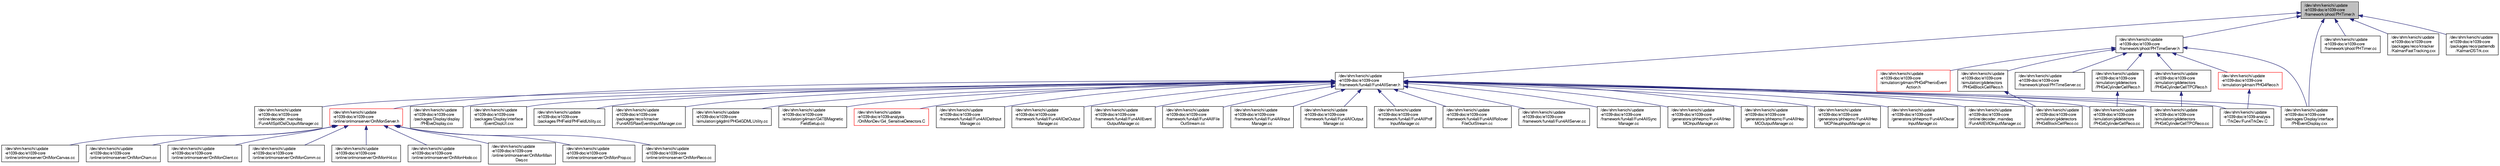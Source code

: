 digraph "/dev/shm/kenichi/update-e1039-doc/e1039-core/framework/phool/PHTimer.h"
{
  bgcolor="transparent";
  edge [fontname="FreeSans",fontsize="10",labelfontname="FreeSans",labelfontsize="10"];
  node [fontname="FreeSans",fontsize="10",shape=record];
  Node1 [label="/dev/shm/kenichi/update\l-e1039-doc/e1039-core\l/framework/phool/PHTimer.h",height=0.2,width=0.4,color="black", fillcolor="grey75", style="filled" fontcolor="black"];
  Node1 -> Node2 [dir="back",color="midnightblue",fontsize="10",style="solid",fontname="FreeSans"];
  Node2 [label="/dev/shm/kenichi/update\l-e1039-doc/e1039-core\l/framework/fun4all/Fun4AllServer.h",height=0.2,width=0.4,color="black",URL="$dc/da2/Fun4AllServer_8h.html"];
  Node2 -> Node3 [dir="back",color="midnightblue",fontsize="10",style="solid",fontname="FreeSans"];
  Node3 [label="/dev/shm/kenichi/update\l-e1039-doc/e1039-core\l/framework/fun4all/Fun4AllDstInput\lManager.cc",height=0.2,width=0.4,color="black",URL="$d3/d53/Fun4AllDstInputManager_8cc.html"];
  Node2 -> Node4 [dir="back",color="midnightblue",fontsize="10",style="solid",fontname="FreeSans"];
  Node4 [label="/dev/shm/kenichi/update\l-e1039-doc/e1039-core\l/framework/fun4all/Fun4AllDstOutput\lManager.cc",height=0.2,width=0.4,color="black",URL="$d9/d74/Fun4AllDstOutputManager_8cc.html"];
  Node2 -> Node5 [dir="back",color="midnightblue",fontsize="10",style="solid",fontname="FreeSans"];
  Node5 [label="/dev/shm/kenichi/update\l-e1039-doc/e1039-core\l/framework/fun4all/Fun4AllEvent\lOutputManager.cc",height=0.2,width=0.4,color="black",URL="$d6/dbe/Fun4AllEventOutputManager_8cc.html"];
  Node2 -> Node6 [dir="back",color="midnightblue",fontsize="10",style="solid",fontname="FreeSans"];
  Node6 [label="/dev/shm/kenichi/update\l-e1039-doc/e1039-core\l/framework/fun4all/Fun4AllFile\lOutStream.cc",height=0.2,width=0.4,color="black",URL="$d2/d3e/Fun4AllFileOutStream_8cc.html"];
  Node2 -> Node7 [dir="back",color="midnightblue",fontsize="10",style="solid",fontname="FreeSans"];
  Node7 [label="/dev/shm/kenichi/update\l-e1039-doc/e1039-core\l/framework/fun4all/Fun4AllInput\lManager.cc",height=0.2,width=0.4,color="black",URL="$d0/d56/Fun4AllInputManager_8cc.html"];
  Node2 -> Node8 [dir="back",color="midnightblue",fontsize="10",style="solid",fontname="FreeSans"];
  Node8 [label="/dev/shm/kenichi/update\l-e1039-doc/e1039-core\l/framework/fun4all/Fun4AllOutput\lManager.cc",height=0.2,width=0.4,color="black",URL="$db/dfa/Fun4AllOutputManager_8cc.html"];
  Node2 -> Node9 [dir="back",color="midnightblue",fontsize="10",style="solid",fontname="FreeSans"];
  Node9 [label="/dev/shm/kenichi/update\l-e1039-doc/e1039-core\l/framework/fun4all/Fun4AllPrdf\lInputManager.cc",height=0.2,width=0.4,color="black",URL="$da/d7b/Fun4AllPrdfInputManager_8cc.html"];
  Node2 -> Node10 [dir="back",color="midnightblue",fontsize="10",style="solid",fontname="FreeSans"];
  Node10 [label="/dev/shm/kenichi/update\l-e1039-doc/e1039-core\l/framework/fun4all/Fun4AllRollover\lFileOutStream.cc",height=0.2,width=0.4,color="black",URL="$db/d70/Fun4AllRolloverFileOutStream_8cc.html"];
  Node2 -> Node11 [dir="back",color="midnightblue",fontsize="10",style="solid",fontname="FreeSans"];
  Node11 [label="/dev/shm/kenichi/update\l-e1039-doc/e1039-core\l/framework/fun4all/Fun4AllServer.cc",height=0.2,width=0.4,color="black",URL="$d8/d7a/Fun4AllServer_8cc.html"];
  Node2 -> Node12 [dir="back",color="midnightblue",fontsize="10",style="solid",fontname="FreeSans"];
  Node12 [label="/dev/shm/kenichi/update\l-e1039-doc/e1039-core\l/framework/fun4all/Fun4AllSync\lManager.cc",height=0.2,width=0.4,color="black",URL="$df/d03/Fun4AllSyncManager_8cc.html"];
  Node2 -> Node13 [dir="back",color="midnightblue",fontsize="10",style="solid",fontname="FreeSans"];
  Node13 [label="/dev/shm/kenichi/update\l-e1039-doc/e1039-core\l/generators/phhepmc/Fun4AllHep\lMCInputManager.cc",height=0.2,width=0.4,color="black",URL="$d4/d0c/Fun4AllHepMCInputManager_8cc.html"];
  Node2 -> Node14 [dir="back",color="midnightblue",fontsize="10",style="solid",fontname="FreeSans"];
  Node14 [label="/dev/shm/kenichi/update\l-e1039-doc/e1039-core\l/generators/phhepmc/Fun4AllHep\lMCOutputManager.cc",height=0.2,width=0.4,color="black",URL="$d6/d39/Fun4AllHepMCOutputManager_8cc.html"];
  Node2 -> Node15 [dir="back",color="midnightblue",fontsize="10",style="solid",fontname="FreeSans"];
  Node15 [label="/dev/shm/kenichi/update\l-e1039-doc/e1039-core\l/generators/phhepmc/Fun4AllHep\lMCPileupInputManager.cc",height=0.2,width=0.4,color="black",URL="$d6/dde/Fun4AllHepMCPileupInputManager_8cc.html"];
  Node2 -> Node16 [dir="back",color="midnightblue",fontsize="10",style="solid",fontname="FreeSans"];
  Node16 [label="/dev/shm/kenichi/update\l-e1039-doc/e1039-core\l/generators/phhepmc/Fun4AllOscar\lInputManager.cc",height=0.2,width=0.4,color="black",URL="$db/dbe/Fun4AllOscarInputManager_8cc.html"];
  Node2 -> Node17 [dir="back",color="midnightblue",fontsize="10",style="solid",fontname="FreeSans"];
  Node17 [label="/dev/shm/kenichi/update\l-e1039-doc/e1039-core\l/online/decoder_maindaq\l/Fun4AllEVIOInputManager.cc",height=0.2,width=0.4,color="black",URL="$de/d00/Fun4AllEVIOInputManager_8cc.html"];
  Node2 -> Node18 [dir="back",color="midnightblue",fontsize="10",style="solid",fontname="FreeSans"];
  Node18 [label="/dev/shm/kenichi/update\l-e1039-doc/e1039-core\l/online/decoder_maindaq\l/Fun4AllSpillDstOutputManager.cc",height=0.2,width=0.4,color="black",URL="$d1/d53/Fun4AllSpillDstOutputManager_8cc.html"];
  Node2 -> Node19 [dir="back",color="midnightblue",fontsize="10",style="solid",fontname="FreeSans"];
  Node19 [label="/dev/shm/kenichi/update\l-e1039-doc/e1039-core\l/online/onlmonserver/OnlMonServer.h",height=0.2,width=0.4,color="red",URL="$d7/d8a/OnlMonServer_8h.html"];
  Node19 -> Node20 [dir="back",color="midnightblue",fontsize="10",style="solid",fontname="FreeSans"];
  Node20 [label="/dev/shm/kenichi/update\l-e1039-doc/e1039-core\l/online/onlmonserver/OnlMonCanvas.cc",height=0.2,width=0.4,color="black",URL="$dd/d60/OnlMonCanvas_8cc.html"];
  Node19 -> Node21 [dir="back",color="midnightblue",fontsize="10",style="solid",fontname="FreeSans"];
  Node21 [label="/dev/shm/kenichi/update\l-e1039-doc/e1039-core\l/online/onlmonserver/OnlMonCham.cc",height=0.2,width=0.4,color="black",URL="$df/d4b/OnlMonCham_8cc.html"];
  Node19 -> Node22 [dir="back",color="midnightblue",fontsize="10",style="solid",fontname="FreeSans"];
  Node22 [label="/dev/shm/kenichi/update\l-e1039-doc/e1039-core\l/online/onlmonserver/OnlMonClient.cc",height=0.2,width=0.4,color="black",URL="$dc/dae/OnlMonClient_8cc.html"];
  Node19 -> Node23 [dir="back",color="midnightblue",fontsize="10",style="solid",fontname="FreeSans"];
  Node23 [label="/dev/shm/kenichi/update\l-e1039-doc/e1039-core\l/online/onlmonserver/OnlMonComm.cc",height=0.2,width=0.4,color="black",URL="$db/d6c/OnlMonComm_8cc.html"];
  Node19 -> Node24 [dir="back",color="midnightblue",fontsize="10",style="solid",fontname="FreeSans"];
  Node24 [label="/dev/shm/kenichi/update\l-e1039-doc/e1039-core\l/online/onlmonserver/OnlMonH4.cc",height=0.2,width=0.4,color="black",URL="$d7/d04/OnlMonH4_8cc.html"];
  Node19 -> Node25 [dir="back",color="midnightblue",fontsize="10",style="solid",fontname="FreeSans"];
  Node25 [label="/dev/shm/kenichi/update\l-e1039-doc/e1039-core\l/online/onlmonserver/OnlMonHodo.cc",height=0.2,width=0.4,color="black",URL="$d3/dcf/OnlMonHodo_8cc.html"];
  Node19 -> Node26 [dir="back",color="midnightblue",fontsize="10",style="solid",fontname="FreeSans"];
  Node26 [label="/dev/shm/kenichi/update\l-e1039-doc/e1039-core\l/online/onlmonserver/OnlMonMain\lDaq.cc",height=0.2,width=0.4,color="black",URL="$d1/d56/OnlMonMainDaq_8cc.html"];
  Node19 -> Node27 [dir="back",color="midnightblue",fontsize="10",style="solid",fontname="FreeSans"];
  Node27 [label="/dev/shm/kenichi/update\l-e1039-doc/e1039-core\l/online/onlmonserver/OnlMonProp.cc",height=0.2,width=0.4,color="black",URL="$dd/da1/OnlMonProp_8cc.html"];
  Node19 -> Node28 [dir="back",color="midnightblue",fontsize="10",style="solid",fontname="FreeSans"];
  Node28 [label="/dev/shm/kenichi/update\l-e1039-doc/e1039-core\l/online/onlmonserver/OnlMonReco.cc",height=0.2,width=0.4,color="black",URL="$de/d94/OnlMonReco_8cc.html"];
  Node2 -> Node29 [dir="back",color="midnightblue",fontsize="10",style="solid",fontname="FreeSans"];
  Node29 [label="/dev/shm/kenichi/update\l-e1039-doc/e1039-core\l/packages/Display/display\l/PHEveDisplay.cxx",height=0.2,width=0.4,color="black",URL="$d7/d58/PHEveDisplay_8cxx.html"];
  Node2 -> Node30 [dir="back",color="midnightblue",fontsize="10",style="solid",fontname="FreeSans"];
  Node30 [label="/dev/shm/kenichi/update\l-e1039-doc/e1039-core\l/packages/Display/interface\l/EventDispUI.cxx",height=0.2,width=0.4,color="black",URL="$d0/d79/EventDispUI_8cxx.html"];
  Node2 -> Node31 [dir="back",color="midnightblue",fontsize="10",style="solid",fontname="FreeSans"];
  Node31 [label="/dev/shm/kenichi/update\l-e1039-doc/e1039-core\l/packages/Display/interface\l/PHEventDisplay.cxx",height=0.2,width=0.4,color="black",URL="$d4/d55/PHEventDisplay_8cxx.html",tooltip="event display interface, set parameters/switches, call detector modules, control display. "];
  Node2 -> Node32 [dir="back",color="midnightblue",fontsize="10",style="solid",fontname="FreeSans"];
  Node32 [label="/dev/shm/kenichi/update\l-e1039-doc/e1039-core\l/packages/PHField/PHFieldUtility.cc",height=0.2,width=0.4,color="black",URL="$d1/d51/PHFieldUtility_8cc.html"];
  Node2 -> Node33 [dir="back",color="midnightblue",fontsize="10",style="solid",fontname="FreeSans"];
  Node33 [label="/dev/shm/kenichi/update\l-e1039-doc/e1039-core\l/packages/reco/ktracker\l/Fun4AllSRawEventInputManager.cxx",height=0.2,width=0.4,color="black",URL="$d5/dc7/Fun4AllSRawEventInputManager_8cxx.html"];
  Node2 -> Node34 [dir="back",color="midnightblue",fontsize="10",style="solid",fontname="FreeSans"];
  Node34 [label="/dev/shm/kenichi/update\l-e1039-doc/e1039-core\l/simulation/g4detectors\l/PHG4BlockCellReco.cc",height=0.2,width=0.4,color="black",URL="$dc/d32/PHG4BlockCellReco_8cc.html"];
  Node2 -> Node35 [dir="back",color="midnightblue",fontsize="10",style="solid",fontname="FreeSans"];
  Node35 [label="/dev/shm/kenichi/update\l-e1039-doc/e1039-core\l/simulation/g4detectors\l/PHG4CylinderCellReco.cc",height=0.2,width=0.4,color="black",URL="$dd/da5/PHG4CylinderCellReco_8cc.html"];
  Node2 -> Node36 [dir="back",color="midnightblue",fontsize="10",style="solid",fontname="FreeSans"];
  Node36 [label="/dev/shm/kenichi/update\l-e1039-doc/e1039-core\l/simulation/g4detectors\l/PHG4CylinderCellTPCReco.cc",height=0.2,width=0.4,color="black",URL="$da/d12/PHG4CylinderCellTPCReco_8cc.html"];
  Node2 -> Node37 [dir="back",color="midnightblue",fontsize="10",style="solid",fontname="FreeSans"];
  Node37 [label="/dev/shm/kenichi/update\l-e1039-doc/e1039-core\l/simulation/g4gdml/PHG4GDMLUtility.cc",height=0.2,width=0.4,color="black",URL="$d7/d54/PHG4GDMLUtility_8cc.html"];
  Node2 -> Node38 [dir="back",color="midnightblue",fontsize="10",style="solid",fontname="FreeSans"];
  Node38 [label="/dev/shm/kenichi/update\l-e1039-doc/e1039-core\l/simulation/g4main/G4TBMagnetic\lFieldSetup.cc",height=0.2,width=0.4,color="black",URL="$de/d4e/G4TBMagneticFieldSetup_8cc.html"];
  Node2 -> Node39 [dir="back",color="midnightblue",fontsize="10",style="solid",fontname="FreeSans"];
  Node39 [label="/dev/shm/kenichi/update\l-e1039-doc/e1039-analysis\l/OnlMonDev/G4_SensitiveDetectors.C",height=0.2,width=0.4,color="red",URL="$d7/d8f/e1039-analysis_2OnlMonDev_2G4__SensitiveDetectors_8C.html"];
  Node2 -> Node40 [dir="back",color="midnightblue",fontsize="10",style="solid",fontname="FreeSans"];
  Node40 [label="/dev/shm/kenichi/update\l-e1039-doc/e1039-analysis\l/TrkDev/Fun4TrkDev.C",height=0.2,width=0.4,color="black",URL="$d2/d3a/Fun4TrkDev_8C.html"];
  Node1 -> Node41 [dir="back",color="midnightblue",fontsize="10",style="solid",fontname="FreeSans"];
  Node41 [label="/dev/shm/kenichi/update\l-e1039-doc/e1039-core\l/framework/phool/PHTimer.cc",height=0.2,width=0.4,color="black",URL="$d2/d65/PHTimer_8cc.html"];
  Node1 -> Node42 [dir="back",color="midnightblue",fontsize="10",style="solid",fontname="FreeSans"];
  Node42 [label="/dev/shm/kenichi/update\l-e1039-doc/e1039-core\l/framework/phool/PHTimeServer.h",height=0.2,width=0.4,color="black",URL="$d9/d36/PHTimeServer_8h.html",tooltip="PHTimer server for accessing external information. "];
  Node42 -> Node43 [dir="back",color="midnightblue",fontsize="10",style="solid",fontname="FreeSans"];
  Node43 [label="/dev/shm/kenichi/update\l-e1039-doc/e1039-core\l/framework/phool/PHTimeServer.cc",height=0.2,width=0.4,color="black",URL="$dd/de2/PHTimeServer_8cc.html"];
  Node42 -> Node31 [dir="back",color="midnightblue",fontsize="10",style="solid",fontname="FreeSans"];
  Node42 -> Node44 [dir="back",color="midnightblue",fontsize="10",style="solid",fontname="FreeSans"];
  Node44 [label="/dev/shm/kenichi/update\l-e1039-doc/e1039-core\l/simulation/g4detectors\l/PHG4BlockCellReco.h",height=0.2,width=0.4,color="black",URL="$d8/d75/PHG4BlockCellReco_8h.html"];
  Node44 -> Node34 [dir="back",color="midnightblue",fontsize="10",style="solid",fontname="FreeSans"];
  Node42 -> Node45 [dir="back",color="midnightblue",fontsize="10",style="solid",fontname="FreeSans"];
  Node45 [label="/dev/shm/kenichi/update\l-e1039-doc/e1039-core\l/simulation/g4detectors\l/PHG4CylinderCellReco.h",height=0.2,width=0.4,color="black",URL="$d3/da3/PHG4CylinderCellReco_8h.html"];
  Node45 -> Node35 [dir="back",color="midnightblue",fontsize="10",style="solid",fontname="FreeSans"];
  Node42 -> Node46 [dir="back",color="midnightblue",fontsize="10",style="solid",fontname="FreeSans"];
  Node46 [label="/dev/shm/kenichi/update\l-e1039-doc/e1039-core\l/simulation/g4detectors\l/PHG4CylinderCellTPCReco.h",height=0.2,width=0.4,color="black",URL="$d8/d10/PHG4CylinderCellTPCReco_8h.html"];
  Node46 -> Node36 [dir="back",color="midnightblue",fontsize="10",style="solid",fontname="FreeSans"];
  Node42 -> Node47 [dir="back",color="midnightblue",fontsize="10",style="solid",fontname="FreeSans"];
  Node47 [label="/dev/shm/kenichi/update\l-e1039-doc/e1039-core\l/simulation/g4main/PHG4PhenixEvent\lAction.h",height=0.2,width=0.4,color="red",URL="$dd/d8c/PHG4PhenixEventAction_8h.html"];
  Node42 -> Node48 [dir="back",color="midnightblue",fontsize="10",style="solid",fontname="FreeSans"];
  Node48 [label="/dev/shm/kenichi/update\l-e1039-doc/e1039-core\l/simulation/g4main/PHG4Reco.h",height=0.2,width=0.4,color="red",URL="$d0/d2b/PHG4Reco_8h.html"];
  Node48 -> Node40 [dir="back",color="midnightblue",fontsize="10",style="solid",fontname="FreeSans"];
  Node1 -> Node31 [dir="back",color="midnightblue",fontsize="10",style="solid",fontname="FreeSans"];
  Node1 -> Node49 [dir="back",color="midnightblue",fontsize="10",style="solid",fontname="FreeSans"];
  Node49 [label="/dev/shm/kenichi/update\l-e1039-doc/e1039-core\l/packages/reco/ktracker\l/KalmanFastTracking.cxx",height=0.2,width=0.4,color="black",URL="$d0/d4a/KalmanFastTracking_8cxx.html"];
  Node1 -> Node50 [dir="back",color="midnightblue",fontsize="10",style="solid",fontname="FreeSans"];
  Node50 [label="/dev/shm/kenichi/update\l-e1039-doc/e1039-core\l/packages/reco/patterndb\l/KalmanDSTrk.cxx",height=0.2,width=0.4,color="black",URL="$df/d8d/KalmanDSTrk_8cxx.html"];
}
